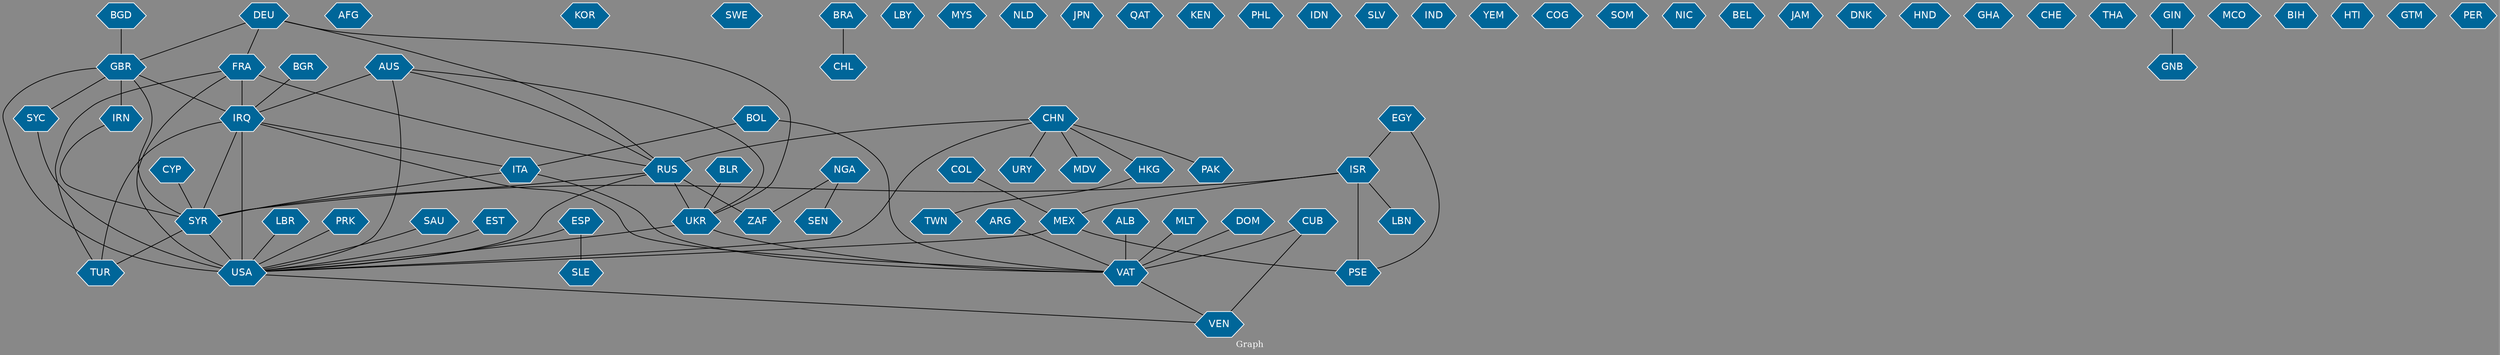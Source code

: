 // Countries together in item graph
graph {
	graph [bgcolor="#888888" fontcolor=white fontsize=12 label="Graph" outputorder=edgesfirst overlap=prism]
	node [color=white fillcolor="#006699" fontcolor=white fontname=Helvetica shape=hexagon style=filled]
	edge [arrowhead=open color=black fontcolor=white fontname=Courier fontsize=12]
		RUS [label=RUS]
		AFG [label=AFG]
		FRA [label=FRA]
		UKR [label=UKR]
		USA [label=USA]
		ESP [label=ESP]
		KOR [label=KOR]
		COL [label=COL]
		GBR [label=GBR]
		HKG [label=HKG]
		SWE [label=SWE]
		ITA [label=ITA]
		AUS [label=AUS]
		IRQ [label=IRQ]
		BRA [label=BRA]
		DEU [label=DEU]
		SYR [label=SYR]
		ISR [label=ISR]
		LBY [label=LBY]
		MYS [label=MYS]
		NLD [label=NLD]
		MEX [label=MEX]
		CHN [label=CHN]
		TWN [label=TWN]
		IRN [label=IRN]
		JPN [label=JPN]
		VEN [label=VEN]
		VAT [label=VAT]
		PSE [label=PSE]
		ARG [label=ARG]
		CUB [label=CUB]
		TUR [label=TUR]
		PAK [label=PAK]
		BOL [label=BOL]
		QAT [label=QAT]
		EGY [label=EGY]
		KEN [label=KEN]
		PHL [label=PHL]
		IDN [label=IDN]
		CHL [label=CHL]
		LBR [label=LBR]
		SLV [label=SLV]
		IND [label=IND]
		YEM [label=YEM]
		SLE [label=SLE]
		SYC [label=SYC]
		ALB [label=ALB]
		PRK [label=PRK]
		NGA [label=NGA]
		COG [label=COG]
		SOM [label=SOM]
		BLR [label=BLR]
		NIC [label=NIC]
		ZAF [label=ZAF]
		SAU [label=SAU]
		BGD [label=BGD]
		BEL [label=BEL]
		SEN [label=SEN]
		JAM [label=JAM]
		DNK [label=DNK]
		HND [label=HND]
		MLT [label=MLT]
		CYP [label=CYP]
		GHA [label=GHA]
		CHE [label=CHE]
		THA [label=THA]
		GNB [label=GNB]
		GIN [label=GIN]
		MCO [label=MCO]
		URY [label=URY]
		LBN [label=LBN]
		BGR [label=BGR]
		BIH [label=BIH]
		HTI [label=HTI]
		GTM [label=GTM]
		MDV [label=MDV]
		EST [label=EST]
		DOM [label=DOM]
		PER [label=PER]
			SAU -- USA [weight=1]
			AUS -- UKR [weight=1]
			FRA -- USA [weight=1]
			SYR -- USA [weight=7]
			COL -- MEX [weight=1]
			ISR -- PSE [weight=13]
			SYR -- TUR [weight=1]
			DEU -- RUS [weight=1]
			USA -- VEN [weight=1]
			GIN -- GNB [weight=1]
			GBR -- SYC [weight=2]
			NGA -- SEN [weight=1]
			AUS -- USA [weight=1]
			ALB -- VAT [weight=3]
			EGY -- PSE [weight=1]
			DEU -- FRA [weight=1]
			CYP -- SYR [weight=1]
			IRQ -- USA [weight=6]
			BOL -- ITA [weight=1]
			ESP -- SLE [weight=1]
			GBR -- IRN [weight=1]
			CHN -- PAK [weight=1]
			MEX -- PSE [weight=1]
			RUS -- SYR [weight=1]
			FRA -- IRQ [weight=9]
			IRQ -- ITA [weight=1]
			DOM -- VAT [weight=1]
			FRA -- TUR [weight=1]
			CHN -- RUS [weight=1]
			DEU -- UKR [weight=1]
			AUS -- IRQ [weight=3]
			CHN -- MDV [weight=1]
			IRQ -- VAT [weight=1]
			DEU -- GBR [weight=1]
			ITA -- SYR [weight=1]
			LBR -- USA [weight=1]
			VAT -- VEN [weight=1]
			NGA -- ZAF [weight=1]
			MEX -- USA [weight=1]
			ARG -- VAT [weight=1]
			BLR -- UKR [weight=1]
			EST -- USA [weight=1]
			AUS -- RUS [weight=2]
			BRA -- CHL [weight=1]
			ITA -- VAT [weight=1]
			RUS -- USA [weight=4]
			CHN -- USA [weight=1]
			UKR -- USA [weight=4]
			RUS -- UKR [weight=19]
			HKG -- TWN [weight=1]
			IRQ -- SYR [weight=3]
			FRA -- RUS [weight=1]
			UKR -- VAT [weight=1]
			RUS -- ZAF [weight=1]
			BGD -- GBR [weight=1]
			CHN -- URY [weight=1]
			CUB -- VAT [weight=2]
			EGY -- ISR [weight=1]
			SYC -- USA [weight=1]
			CHN -- HKG [weight=1]
			ESP -- USA [weight=1]
			BOL -- VAT [weight=3]
			PRK -- USA [weight=1]
			IRQ -- TUR [weight=3]
			ISR -- MEX [weight=1]
			GBR -- IRQ [weight=4]
			GBR -- USA [weight=4]
			BGR -- IRQ [weight=2]
			ISR -- LBN [weight=1]
			MLT -- VAT [weight=1]
			GBR -- SYR [weight=1]
			IRN -- SYR [weight=1]
			CUB -- VEN [weight=2]
			ISR -- SYR [weight=2]
}
